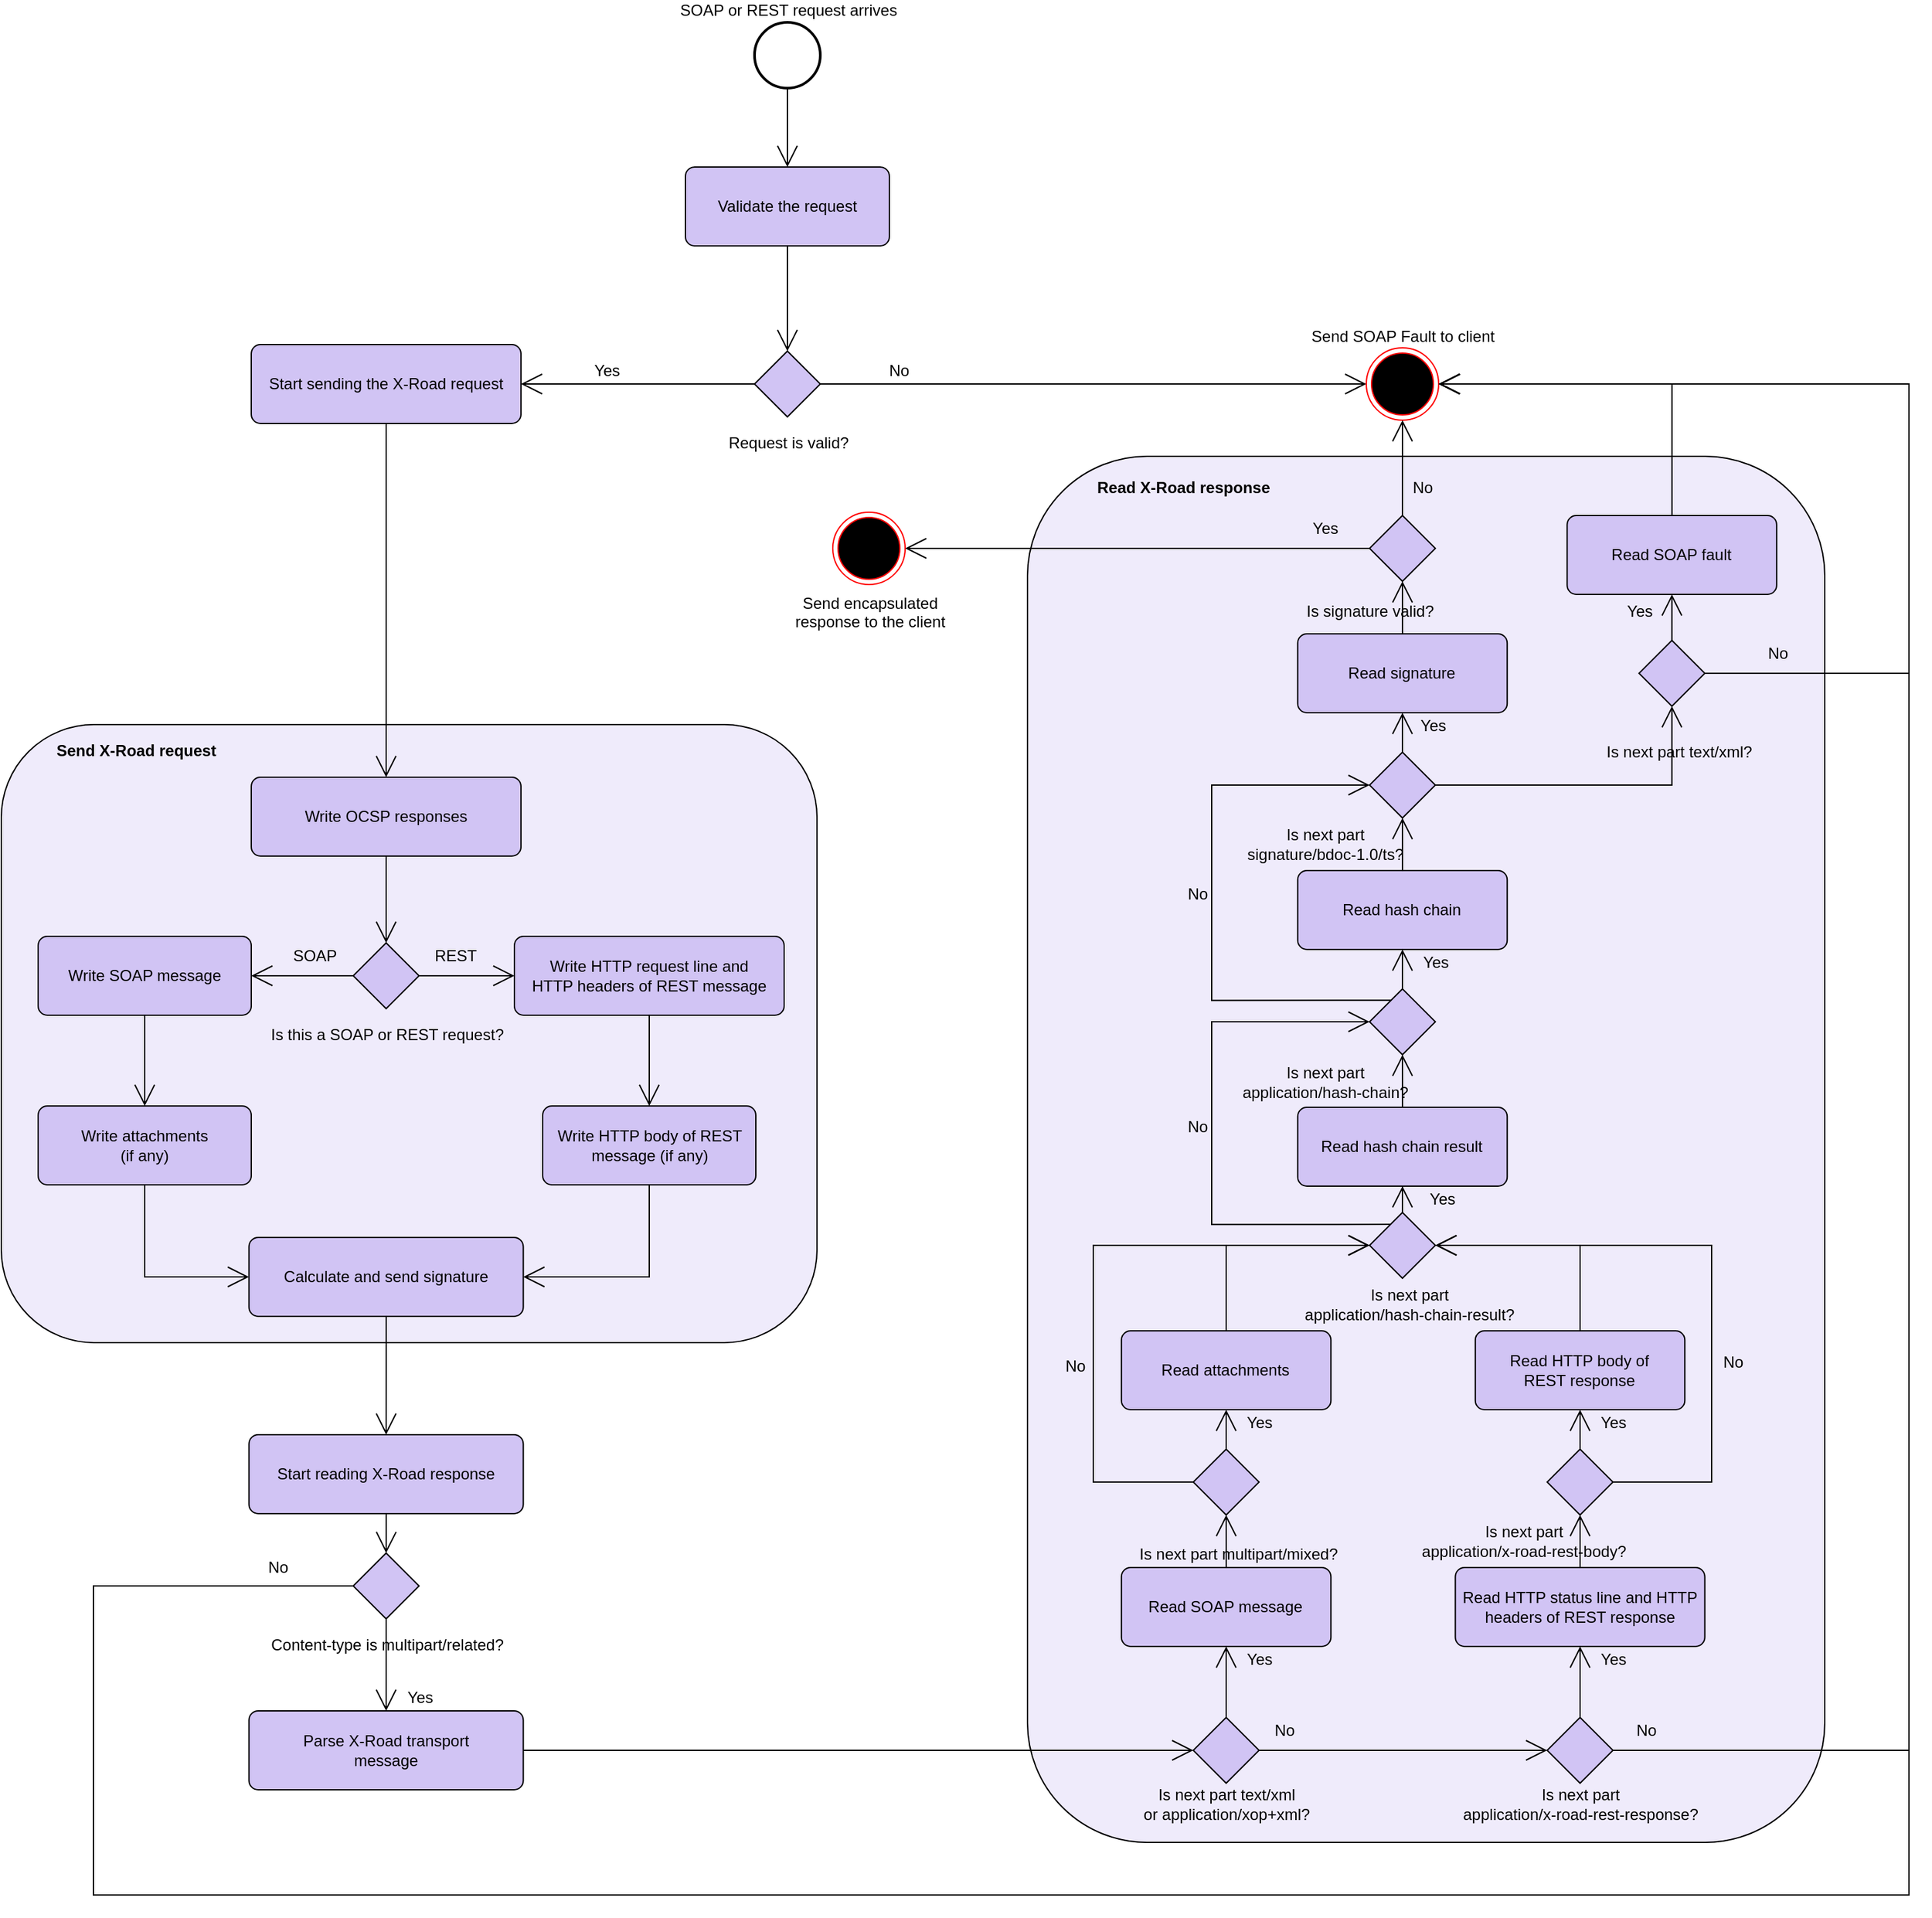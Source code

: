 <mxfile version="26.1.1">
  <diagram id="7tOwE7eQYGUFc0J3cGgg" name="Page-1">
    <mxGraphModel dx="2261" dy="2039" grid="1" gridSize="10" guides="1" tooltips="1" connect="1" arrows="1" fold="1" page="1" pageScale="1" pageWidth="827" pageHeight="1169" background="#ffffff" math="0" shadow="0">
      <root>
        <mxCell id="0" />
        <mxCell id="1" parent="0" />
        <mxCell id="21UNZROo__a_4vW3zOWx-118" value="" style="rounded=1;html=1;fillColor=#EFEBFB;fontStyle=1;labelPosition=center;verticalLabelPosition=top;align=left;verticalAlign=bottom;" parent="1" vertex="1">
          <mxGeometry x="400" y="196" width="606" height="1054" as="geometry" />
        </mxCell>
        <mxCell id="21UNZROo__a_4vW3zOWx-34" value="" style="rounded=1;html=1;fillColor=#EFEBFB;fontStyle=1;labelPosition=center;verticalLabelPosition=top;align=left;verticalAlign=bottom;" parent="1" vertex="1">
          <mxGeometry x="-380" y="400" width="620" height="470" as="geometry" />
        </mxCell>
        <mxCell id="21UNZROo__a_4vW3zOWx-3" style="edgeStyle=orthogonalEdgeStyle;rounded=0;orthogonalLoop=1;jettySize=auto;html=1;entryX=0.5;entryY=0;entryDx=0;entryDy=0;endArrow=open;endFill=0;endSize=14;" parent="1" source="21UNZROo__a_4vW3zOWx-1" target="21UNZROo__a_4vW3zOWx-2" edge="1">
          <mxGeometry relative="1" as="geometry" />
        </mxCell>
        <mxCell id="21UNZROo__a_4vW3zOWx-1" value="SOAP or REST request arrives" style="strokeWidth=2;html=1;shape=mxgraph.flowchart.start_2;labelPosition=center;verticalLabelPosition=top;align=center;verticalAlign=bottom;" parent="1" vertex="1">
          <mxGeometry x="192.5" y="-134" width="50" height="50" as="geometry" />
        </mxCell>
        <mxCell id="21UNZROo__a_4vW3zOWx-5" style="edgeStyle=orthogonalEdgeStyle;rounded=0;orthogonalLoop=1;jettySize=auto;html=1;entryX=0.5;entryY=0;entryDx=0;entryDy=0;entryPerimeter=0;endArrow=open;endFill=0;endSize=14;" parent="1" source="21UNZROo__a_4vW3zOWx-2" target="21UNZROo__a_4vW3zOWx-4" edge="1">
          <mxGeometry relative="1" as="geometry" />
        </mxCell>
        <mxCell id="21UNZROo__a_4vW3zOWx-8" style="edgeStyle=orthogonalEdgeStyle;rounded=0;orthogonalLoop=1;jettySize=auto;html=1;entryX=0;entryY=0.5;entryDx=0;entryDy=0;endArrow=open;endFill=0;endSize=14;exitX=1;exitY=0.5;exitDx=0;exitDy=0;exitPerimeter=0;" parent="1" source="21UNZROo__a_4vW3zOWx-4" target="21UNZROo__a_4vW3zOWx-7" edge="1">
          <mxGeometry relative="1" as="geometry" />
        </mxCell>
        <mxCell id="21UNZROo__a_4vW3zOWx-11" style="edgeStyle=orthogonalEdgeStyle;rounded=0;orthogonalLoop=1;jettySize=auto;html=1;entryX=1;entryY=0.5;entryDx=0;entryDy=0;endArrow=open;endFill=0;endSize=14;exitX=0;exitY=0.5;exitDx=0;exitDy=0;exitPerimeter=0;" parent="1" source="21UNZROo__a_4vW3zOWx-4" target="21UNZROo__a_4vW3zOWx-10" edge="1">
          <mxGeometry relative="1" as="geometry" />
        </mxCell>
        <mxCell id="21UNZROo__a_4vW3zOWx-2" value="Validate the request" style="rounded=1;whiteSpace=wrap;html=1;absoluteArcSize=1;arcSize=14;strokeWidth=1;fillColor=#D1C4F4;" parent="1" vertex="1">
          <mxGeometry x="140" y="-24" width="155" height="60" as="geometry" />
        </mxCell>
        <mxCell id="21UNZROo__a_4vW3zOWx-4" value="" style="strokeWidth=1;html=1;shape=mxgraph.flowchart.decision;whiteSpace=wrap;fillColor=#D1C4F4;" parent="1" vertex="1">
          <mxGeometry x="192.5" y="116" width="50" height="50" as="geometry" />
        </mxCell>
        <mxCell id="21UNZROo__a_4vW3zOWx-6" value="Request is valid?" style="text;html=1;strokeColor=none;fillColor=none;align=center;verticalAlign=middle;rounded=0;" parent="1" vertex="1">
          <mxGeometry x="167.5" y="176" width="100" height="20" as="geometry" />
        </mxCell>
        <mxCell id="21UNZROo__a_4vW3zOWx-7" value="Send SOAP Fault to client" style="ellipse;html=1;shape=endState;fillColor=#000000;strokeColor=#ff0000;verticalAlign=bottom;labelPosition=center;verticalLabelPosition=top;align=center;" parent="1" vertex="1">
          <mxGeometry x="657.51" y="113.5" width="55" height="55" as="geometry" />
        </mxCell>
        <mxCell id="21UNZROo__a_4vW3zOWx-9" value="No" style="text;html=1;strokeColor=none;fillColor=none;align=center;verticalAlign=middle;rounded=0;" parent="1" vertex="1">
          <mxGeometry x="252" y="121" width="100" height="20" as="geometry" />
        </mxCell>
        <mxCell id="21UNZROo__a_4vW3zOWx-15" style="edgeStyle=orthogonalEdgeStyle;rounded=0;orthogonalLoop=1;jettySize=auto;html=1;entryX=0.5;entryY=0;entryDx=0;entryDy=0;endArrow=open;endFill=0;endSize=14;" parent="1" source="21UNZROo__a_4vW3zOWx-10" target="21UNZROo__a_4vW3zOWx-13" edge="1">
          <mxGeometry relative="1" as="geometry" />
        </mxCell>
        <mxCell id="21UNZROo__a_4vW3zOWx-10" value="Start sending the X-Road request" style="rounded=1;whiteSpace=wrap;html=1;absoluteArcSize=1;arcSize=14;strokeWidth=1;fillColor=#D1C4F4;" parent="1" vertex="1">
          <mxGeometry x="-190" y="111" width="205" height="60" as="geometry" />
        </mxCell>
        <mxCell id="21UNZROo__a_4vW3zOWx-12" value="Yes" style="text;html=1;strokeColor=none;fillColor=none;align=center;verticalAlign=middle;rounded=0;" parent="1" vertex="1">
          <mxGeometry x="30" y="121" width="100" height="20" as="geometry" />
        </mxCell>
        <mxCell id="21UNZROo__a_4vW3zOWx-16" style="edgeStyle=orthogonalEdgeStyle;rounded=0;orthogonalLoop=1;jettySize=auto;html=1;entryX=0.5;entryY=0;entryDx=0;entryDy=0;entryPerimeter=0;endArrow=open;endFill=0;endSize=14;" parent="1" source="21UNZROo__a_4vW3zOWx-13" target="21UNZROo__a_4vW3zOWx-14" edge="1">
          <mxGeometry relative="1" as="geometry" />
        </mxCell>
        <mxCell id="21UNZROo__a_4vW3zOWx-13" value="Write OCSP responses" style="rounded=1;whiteSpace=wrap;html=1;absoluteArcSize=1;arcSize=14;strokeWidth=1;fillColor=#D1C4F4;" parent="1" vertex="1">
          <mxGeometry x="-190" y="440" width="205" height="60" as="geometry" />
        </mxCell>
        <mxCell id="21UNZROo__a_4vW3zOWx-20" style="edgeStyle=orthogonalEdgeStyle;rounded=0;orthogonalLoop=1;jettySize=auto;html=1;entryX=0;entryY=0.5;entryDx=0;entryDy=0;endArrow=open;endFill=0;endSize=14;" parent="1" source="21UNZROo__a_4vW3zOWx-14" target="21UNZROo__a_4vW3zOWx-19" edge="1">
          <mxGeometry relative="1" as="geometry" />
        </mxCell>
        <mxCell id="21UNZROo__a_4vW3zOWx-21" style="edgeStyle=orthogonalEdgeStyle;rounded=0;orthogonalLoop=1;jettySize=auto;html=1;entryX=1;entryY=0.5;entryDx=0;entryDy=0;endArrow=open;endFill=0;endSize=14;" parent="1" source="21UNZROo__a_4vW3zOWx-14" target="21UNZROo__a_4vW3zOWx-18" edge="1">
          <mxGeometry relative="1" as="geometry" />
        </mxCell>
        <mxCell id="21UNZROo__a_4vW3zOWx-14" value="" style="strokeWidth=1;html=1;shape=mxgraph.flowchart.decision;whiteSpace=wrap;fillColor=#D1C4F4;" parent="1" vertex="1">
          <mxGeometry x="-112.5" y="566" width="50" height="50" as="geometry" />
        </mxCell>
        <mxCell id="21UNZROo__a_4vW3zOWx-17" value="Is this a SOAP or REST request?" style="text;html=1;strokeColor=none;fillColor=none;align=center;verticalAlign=middle;rounded=0;" parent="1" vertex="1">
          <mxGeometry x="-137.5" y="626" width="100" height="20" as="geometry" />
        </mxCell>
        <mxCell id="21UNZROo__a_4vW3zOWx-28" style="edgeStyle=orthogonalEdgeStyle;rounded=0;orthogonalLoop=1;jettySize=auto;html=1;entryX=0.5;entryY=0;entryDx=0;entryDy=0;endArrow=open;endFill=0;endSize=14;" parent="1" source="21UNZROo__a_4vW3zOWx-18" target="21UNZROo__a_4vW3zOWx-26" edge="1">
          <mxGeometry relative="1" as="geometry" />
        </mxCell>
        <mxCell id="21UNZROo__a_4vW3zOWx-18" value="Write SOAP message" style="rounded=1;whiteSpace=wrap;html=1;absoluteArcSize=1;arcSize=14;strokeWidth=1;fillColor=#D1C4F4;" parent="1" vertex="1">
          <mxGeometry x="-352" y="561" width="162" height="60" as="geometry" />
        </mxCell>
        <mxCell id="21UNZROo__a_4vW3zOWx-29" style="edgeStyle=orthogonalEdgeStyle;rounded=0;orthogonalLoop=1;jettySize=auto;html=1;entryX=0.5;entryY=0;entryDx=0;entryDy=0;endArrow=open;endFill=0;endSize=14;" parent="1" source="21UNZROo__a_4vW3zOWx-19" target="21UNZROo__a_4vW3zOWx-27" edge="1">
          <mxGeometry relative="1" as="geometry" />
        </mxCell>
        <mxCell id="21UNZROo__a_4vW3zOWx-19" value="Write HTTP request line and&lt;br&gt;HTTP headers of REST message" style="rounded=1;whiteSpace=wrap;html=1;absoluteArcSize=1;arcSize=14;strokeWidth=1;fillColor=#D1C4F4;" parent="1" vertex="1">
          <mxGeometry x="10" y="561" width="205" height="60" as="geometry" />
        </mxCell>
        <mxCell id="21UNZROo__a_4vW3zOWx-22" value="SOAP" style="text;html=1;strokeColor=none;fillColor=none;align=center;verticalAlign=middle;rounded=0;" parent="1" vertex="1">
          <mxGeometry x="-191.75" y="566" width="100" height="20" as="geometry" />
        </mxCell>
        <mxCell id="21UNZROo__a_4vW3zOWx-24" value="REST" style="text;html=1;strokeColor=none;fillColor=none;align=center;verticalAlign=middle;rounded=0;" parent="1" vertex="1">
          <mxGeometry x="-85" y="566" width="100" height="20" as="geometry" />
        </mxCell>
        <mxCell id="21UNZROo__a_4vW3zOWx-31" style="edgeStyle=orthogonalEdgeStyle;rounded=0;orthogonalLoop=1;jettySize=auto;html=1;entryX=0;entryY=0.5;entryDx=0;entryDy=0;endArrow=open;endFill=0;endSize=14;exitX=0.5;exitY=1;exitDx=0;exitDy=0;" parent="1" source="21UNZROo__a_4vW3zOWx-26" target="21UNZROo__a_4vW3zOWx-30" edge="1">
          <mxGeometry relative="1" as="geometry" />
        </mxCell>
        <mxCell id="21UNZROo__a_4vW3zOWx-26" value="Write attachments&lt;br&gt;(if any)" style="rounded=1;whiteSpace=wrap;html=1;absoluteArcSize=1;arcSize=14;strokeWidth=1;fillColor=#D1C4F4;" parent="1" vertex="1">
          <mxGeometry x="-352" y="690" width="162" height="60" as="geometry" />
        </mxCell>
        <mxCell id="21UNZROo__a_4vW3zOWx-32" style="edgeStyle=orthogonalEdgeStyle;rounded=0;orthogonalLoop=1;jettySize=auto;html=1;entryX=1;entryY=0.5;entryDx=0;entryDy=0;endArrow=open;endFill=0;endSize=14;exitX=0.5;exitY=1;exitDx=0;exitDy=0;" parent="1" source="21UNZROo__a_4vW3zOWx-27" target="21UNZROo__a_4vW3zOWx-30" edge="1">
          <mxGeometry relative="1" as="geometry" />
        </mxCell>
        <mxCell id="21UNZROo__a_4vW3zOWx-27" value="Write HTTP body of REST message (if any)" style="rounded=1;whiteSpace=wrap;html=1;absoluteArcSize=1;arcSize=14;strokeWidth=1;fillColor=#D1C4F4;" parent="1" vertex="1">
          <mxGeometry x="31.5" y="690" width="162" height="60" as="geometry" />
        </mxCell>
        <mxCell id="21UNZROo__a_4vW3zOWx-37" style="edgeStyle=orthogonalEdgeStyle;rounded=0;orthogonalLoop=1;jettySize=auto;html=1;entryX=0.5;entryY=0;entryDx=0;entryDy=0;endArrow=open;endFill=0;endSize=14;" parent="1" source="21UNZROo__a_4vW3zOWx-30" target="21UNZROo__a_4vW3zOWx-33" edge="1">
          <mxGeometry relative="1" as="geometry" />
        </mxCell>
        <mxCell id="21UNZROo__a_4vW3zOWx-30" value="Calculate and send signature" style="rounded=1;whiteSpace=wrap;html=1;absoluteArcSize=1;arcSize=14;strokeWidth=1;fillColor=#D1C4F4;" parent="1" vertex="1">
          <mxGeometry x="-191.75" y="790" width="208.5" height="60" as="geometry" />
        </mxCell>
        <mxCell id="21UNZROo__a_4vW3zOWx-38" style="edgeStyle=orthogonalEdgeStyle;rounded=0;orthogonalLoop=1;jettySize=auto;html=1;entryX=0.5;entryY=0;entryDx=0;entryDy=0;entryPerimeter=0;endArrow=open;endFill=0;endSize=14;" parent="1" source="21UNZROo__a_4vW3zOWx-33" target="21UNZROo__a_4vW3zOWx-36" edge="1">
          <mxGeometry relative="1" as="geometry" />
        </mxCell>
        <mxCell id="21UNZROo__a_4vW3zOWx-33" value="Start reading X-Road response" style="rounded=1;whiteSpace=wrap;html=1;absoluteArcSize=1;arcSize=14;strokeWidth=1;fillColor=#D1C4F4;" parent="1" vertex="1">
          <mxGeometry x="-191.75" y="940" width="208.5" height="60" as="geometry" />
        </mxCell>
        <mxCell id="21UNZROo__a_4vW3zOWx-35" value="Send X-Road request" style="text;html=1;strokeColor=none;fillColor=none;align=left;verticalAlign=middle;rounded=0;fontStyle=1" parent="1" vertex="1">
          <mxGeometry x="-340" y="410" width="150" height="20" as="geometry" />
        </mxCell>
        <mxCell id="21UNZROo__a_4vW3zOWx-88" style="edgeStyle=orthogonalEdgeStyle;rounded=0;orthogonalLoop=1;jettySize=auto;html=1;entryX=0.5;entryY=0;entryDx=0;entryDy=0;endArrow=open;endFill=0;endSize=14;" parent="1" source="21UNZROo__a_4vW3zOWx-36" target="21UNZROo__a_4vW3zOWx-40" edge="1">
          <mxGeometry relative="1" as="geometry" />
        </mxCell>
        <mxCell id="21UNZROo__a_4vW3zOWx-99" style="edgeStyle=orthogonalEdgeStyle;rounded=0;orthogonalLoop=1;jettySize=auto;html=1;entryX=1;entryY=0.5;entryDx=0;entryDy=0;endArrow=open;endFill=0;endSize=14;" parent="1" source="21UNZROo__a_4vW3zOWx-36" target="21UNZROo__a_4vW3zOWx-7" edge="1">
          <mxGeometry relative="1" as="geometry">
            <Array as="points">
              <mxPoint x="-310" y="1055" />
              <mxPoint x="-310" y="1290" />
              <mxPoint x="1070" y="1290" />
              <mxPoint x="1070" y="141" />
            </Array>
          </mxGeometry>
        </mxCell>
        <mxCell id="21UNZROo__a_4vW3zOWx-36" value="" style="strokeWidth=1;html=1;shape=mxgraph.flowchart.decision;whiteSpace=wrap;fillColor=#D1C4F4;" parent="1" vertex="1">
          <mxGeometry x="-112.5" y="1030" width="50" height="50" as="geometry" />
        </mxCell>
        <mxCell id="21UNZROo__a_4vW3zOWx-39" value="Content-type is multipart/related?" style="text;html=1;strokeColor=none;fillColor=none;align=center;verticalAlign=middle;rounded=0;" parent="1" vertex="1">
          <mxGeometry x="-137.5" y="1090" width="100" height="20" as="geometry" />
        </mxCell>
        <mxCell id="21UNZROo__a_4vW3zOWx-90" style="edgeStyle=orthogonalEdgeStyle;rounded=0;orthogonalLoop=1;jettySize=auto;html=1;entryX=0;entryY=0.5;entryDx=0;entryDy=0;entryPerimeter=0;endArrow=open;endFill=0;endSize=14;" parent="1" source="21UNZROo__a_4vW3zOWx-40" target="21UNZROo__a_4vW3zOWx-41" edge="1">
          <mxGeometry relative="1" as="geometry" />
        </mxCell>
        <mxCell id="21UNZROo__a_4vW3zOWx-40" value="Parse X-Road transport&lt;br&gt;message" style="rounded=1;whiteSpace=wrap;html=1;absoluteArcSize=1;arcSize=14;strokeWidth=1;fillColor=#D1C4F4;" parent="1" vertex="1">
          <mxGeometry x="-191.75" y="1150" width="208.5" height="60" as="geometry" />
        </mxCell>
        <mxCell id="21UNZROo__a_4vW3zOWx-47" style="edgeStyle=orthogonalEdgeStyle;rounded=0;orthogonalLoop=1;jettySize=auto;html=1;entryX=0;entryY=0.5;entryDx=0;entryDy=0;entryPerimeter=0;endArrow=open;endFill=0;endSize=14;" parent="1" source="21UNZROo__a_4vW3zOWx-41" target="21UNZROo__a_4vW3zOWx-44" edge="1">
          <mxGeometry relative="1" as="geometry" />
        </mxCell>
        <mxCell id="21UNZROo__a_4vW3zOWx-53" style="edgeStyle=orthogonalEdgeStyle;rounded=0;orthogonalLoop=1;jettySize=auto;html=1;entryX=0.5;entryY=1;entryDx=0;entryDy=0;endArrow=open;endFill=0;endSize=14;" parent="1" source="21UNZROo__a_4vW3zOWx-41" target="21UNZROo__a_4vW3zOWx-48" edge="1">
          <mxGeometry relative="1" as="geometry" />
        </mxCell>
        <mxCell id="21UNZROo__a_4vW3zOWx-41" value="" style="strokeWidth=1;html=1;shape=mxgraph.flowchart.decision;whiteSpace=wrap;fillColor=#D1C4F4;" parent="1" vertex="1">
          <mxGeometry x="526" y="1155" width="50" height="50" as="geometry" />
        </mxCell>
        <mxCell id="21UNZROo__a_4vW3zOWx-54" style="edgeStyle=orthogonalEdgeStyle;rounded=0;orthogonalLoop=1;jettySize=auto;html=1;entryX=0.5;entryY=1;entryDx=0;entryDy=0;endArrow=open;endFill=0;endSize=14;" parent="1" source="21UNZROo__a_4vW3zOWx-44" target="21UNZROo__a_4vW3zOWx-49" edge="1">
          <mxGeometry relative="1" as="geometry" />
        </mxCell>
        <mxCell id="21UNZROo__a_4vW3zOWx-100" style="edgeStyle=orthogonalEdgeStyle;rounded=0;orthogonalLoop=1;jettySize=auto;html=1;entryX=1;entryY=0.5;entryDx=0;entryDy=0;endArrow=open;endFill=0;endSize=14;" parent="1" source="21UNZROo__a_4vW3zOWx-44" target="21UNZROo__a_4vW3zOWx-7" edge="1">
          <mxGeometry relative="1" as="geometry">
            <Array as="points">
              <mxPoint x="1070" y="1180" />
              <mxPoint x="1070" y="141" />
            </Array>
          </mxGeometry>
        </mxCell>
        <mxCell id="21UNZROo__a_4vW3zOWx-44" value="" style="strokeWidth=1;html=1;shape=mxgraph.flowchart.decision;whiteSpace=wrap;fillColor=#D1C4F4;" parent="1" vertex="1">
          <mxGeometry x="795" y="1155" width="50" height="50" as="geometry" />
        </mxCell>
        <mxCell id="21UNZROo__a_4vW3zOWx-45" value="Is next part text/xml&lt;br&gt;or application/xop+xml?" style="text;html=1;strokeColor=none;fillColor=none;align=center;verticalAlign=middle;rounded=0;" parent="1" vertex="1">
          <mxGeometry x="501" y="1211" width="100" height="20" as="geometry" />
        </mxCell>
        <mxCell id="21UNZROo__a_4vW3zOWx-46" value="Is next part&lt;br&gt;application/x-road-rest-response?" style="text;html=1;strokeColor=none;fillColor=none;align=center;verticalAlign=middle;rounded=0;" parent="1" vertex="1">
          <mxGeometry x="770" y="1211" width="100" height="20" as="geometry" />
        </mxCell>
        <mxCell id="21UNZROo__a_4vW3zOWx-55" style="edgeStyle=orthogonalEdgeStyle;rounded=0;orthogonalLoop=1;jettySize=auto;html=1;entryX=0.5;entryY=1;entryDx=0;entryDy=0;entryPerimeter=0;endArrow=open;endFill=0;endSize=14;" parent="1" source="21UNZROo__a_4vW3zOWx-48" target="21UNZROo__a_4vW3zOWx-50" edge="1">
          <mxGeometry relative="1" as="geometry" />
        </mxCell>
        <mxCell id="21UNZROo__a_4vW3zOWx-48" value="Read SOAP message" style="rounded=1;whiteSpace=wrap;html=1;absoluteArcSize=1;arcSize=14;strokeWidth=1;fillColor=#D1C4F4;" parent="1" vertex="1">
          <mxGeometry x="471.38" y="1041" width="159.25" height="60" as="geometry" />
        </mxCell>
        <mxCell id="21UNZROo__a_4vW3zOWx-57" style="edgeStyle=orthogonalEdgeStyle;rounded=0;orthogonalLoop=1;jettySize=auto;html=1;entryX=0.5;entryY=1;entryDx=0;entryDy=0;entryPerimeter=0;endArrow=open;endFill=0;endSize=14;" parent="1" source="21UNZROo__a_4vW3zOWx-49" target="21UNZROo__a_4vW3zOWx-56" edge="1">
          <mxGeometry relative="1" as="geometry" />
        </mxCell>
        <mxCell id="21UNZROo__a_4vW3zOWx-49" value="Read HTTP status line and HTTP headers of REST response" style="rounded=1;whiteSpace=wrap;html=1;absoluteArcSize=1;arcSize=14;strokeWidth=1;fillColor=#D1C4F4;" parent="1" vertex="1">
          <mxGeometry x="725.19" y="1041" width="189.62" height="60" as="geometry" />
        </mxCell>
        <mxCell id="21UNZROo__a_4vW3zOWx-60" style="edgeStyle=orthogonalEdgeStyle;rounded=0;orthogonalLoop=1;jettySize=auto;html=1;entryX=0.5;entryY=1;entryDx=0;entryDy=0;endArrow=open;endFill=0;endSize=14;" parent="1" source="21UNZROo__a_4vW3zOWx-50" target="21UNZROo__a_4vW3zOWx-58" edge="1">
          <mxGeometry relative="1" as="geometry" />
        </mxCell>
        <mxCell id="21UNZROo__a_4vW3zOWx-91" style="edgeStyle=orthogonalEdgeStyle;rounded=0;orthogonalLoop=1;jettySize=auto;html=1;entryX=0;entryY=0.5;entryDx=0;entryDy=0;entryPerimeter=0;endArrow=open;endFill=0;endSize=14;" parent="1" source="21UNZROo__a_4vW3zOWx-50" target="21UNZROo__a_4vW3zOWx-63" edge="1">
          <mxGeometry relative="1" as="geometry">
            <Array as="points">
              <mxPoint x="450" y="976" />
              <mxPoint x="450" y="796" />
            </Array>
          </mxGeometry>
        </mxCell>
        <mxCell id="21UNZROo__a_4vW3zOWx-50" value="" style="strokeWidth=1;html=1;shape=mxgraph.flowchart.decision;whiteSpace=wrap;fillColor=#D1C4F4;" parent="1" vertex="1">
          <mxGeometry x="526.01" y="951" width="50" height="50" as="geometry" />
        </mxCell>
        <mxCell id="21UNZROo__a_4vW3zOWx-51" value="Is next part multipart/mixed?" style="text;html=1;strokeColor=none;fillColor=none;align=center;verticalAlign=middle;rounded=0;" parent="1" vertex="1">
          <mxGeometry x="510" y="1021" width="100" height="20" as="geometry" />
        </mxCell>
        <mxCell id="21UNZROo__a_4vW3zOWx-52" value="Is next part&lt;br&gt;application/x-road-rest-body?" style="text;html=1;strokeColor=none;fillColor=none;align=center;verticalAlign=middle;rounded=0;" parent="1" vertex="1">
          <mxGeometry x="727" y="1011" width="100" height="20" as="geometry" />
        </mxCell>
        <mxCell id="21UNZROo__a_4vW3zOWx-61" style="edgeStyle=orthogonalEdgeStyle;rounded=0;orthogonalLoop=1;jettySize=auto;html=1;entryX=0.5;entryY=1;entryDx=0;entryDy=0;endArrow=open;endFill=0;endSize=14;" parent="1" source="21UNZROo__a_4vW3zOWx-56" target="21UNZROo__a_4vW3zOWx-59" edge="1">
          <mxGeometry relative="1" as="geometry" />
        </mxCell>
        <mxCell id="21UNZROo__a_4vW3zOWx-92" style="edgeStyle=orthogonalEdgeStyle;rounded=0;orthogonalLoop=1;jettySize=auto;html=1;entryX=1;entryY=0.5;entryDx=0;entryDy=0;entryPerimeter=0;endArrow=open;endFill=0;endSize=14;" parent="1" source="21UNZROo__a_4vW3zOWx-56" target="21UNZROo__a_4vW3zOWx-63" edge="1">
          <mxGeometry relative="1" as="geometry">
            <Array as="points">
              <mxPoint x="920" y="976" />
              <mxPoint x="920" y="796" />
            </Array>
          </mxGeometry>
        </mxCell>
        <mxCell id="21UNZROo__a_4vW3zOWx-56" value="" style="strokeWidth=1;html=1;shape=mxgraph.flowchart.decision;whiteSpace=wrap;fillColor=#D1C4F4;" parent="1" vertex="1">
          <mxGeometry x="795" y="951" width="50" height="50" as="geometry" />
        </mxCell>
        <mxCell id="21UNZROo__a_4vW3zOWx-68" style="edgeStyle=orthogonalEdgeStyle;rounded=0;orthogonalLoop=1;jettySize=auto;html=1;entryX=0;entryY=0.5;entryDx=0;entryDy=0;entryPerimeter=0;endArrow=open;endFill=0;endSize=14;exitX=0.5;exitY=0;exitDx=0;exitDy=0;" parent="1" source="21UNZROo__a_4vW3zOWx-58" target="21UNZROo__a_4vW3zOWx-63" edge="1">
          <mxGeometry relative="1" as="geometry" />
        </mxCell>
        <mxCell id="21UNZROo__a_4vW3zOWx-58" value="Read attachments" style="rounded=1;whiteSpace=wrap;html=1;absoluteArcSize=1;arcSize=14;strokeWidth=1;fillColor=#D1C4F4;" parent="1" vertex="1">
          <mxGeometry x="471.38" y="861" width="159.25" height="60" as="geometry" />
        </mxCell>
        <mxCell id="21UNZROo__a_4vW3zOWx-69" style="edgeStyle=orthogonalEdgeStyle;rounded=0;orthogonalLoop=1;jettySize=auto;html=1;entryX=1;entryY=0.5;entryDx=0;entryDy=0;entryPerimeter=0;endArrow=open;endFill=0;endSize=14;exitX=0.5;exitY=0;exitDx=0;exitDy=0;" parent="1" source="21UNZROo__a_4vW3zOWx-59" target="21UNZROo__a_4vW3zOWx-63" edge="1">
          <mxGeometry relative="1" as="geometry" />
        </mxCell>
        <mxCell id="21UNZROo__a_4vW3zOWx-59" value="Read HTTP body of&lt;br&gt;REST response" style="rounded=1;whiteSpace=wrap;html=1;absoluteArcSize=1;arcSize=14;strokeWidth=1;fillColor=#D1C4F4;" parent="1" vertex="1">
          <mxGeometry x="740.37" y="861" width="159.25" height="60" as="geometry" />
        </mxCell>
        <mxCell id="21UNZROo__a_4vW3zOWx-71" style="edgeStyle=orthogonalEdgeStyle;rounded=0;orthogonalLoop=1;jettySize=auto;html=1;entryX=0.5;entryY=1;entryDx=0;entryDy=0;entryPerimeter=0;endArrow=open;endFill=0;endSize=14;" parent="1" source="21UNZROo__a_4vW3zOWx-62" target="21UNZROo__a_4vW3zOWx-65" edge="1">
          <mxGeometry relative="1" as="geometry" />
        </mxCell>
        <mxCell id="21UNZROo__a_4vW3zOWx-62" value="Read hash chain result" style="rounded=1;whiteSpace=wrap;html=1;absoluteArcSize=1;arcSize=14;strokeWidth=1;fillColor=#D1C4F4;" parent="1" vertex="1">
          <mxGeometry x="605.38" y="691" width="159.25" height="60" as="geometry" />
        </mxCell>
        <mxCell id="21UNZROo__a_4vW3zOWx-70" style="edgeStyle=orthogonalEdgeStyle;rounded=0;orthogonalLoop=1;jettySize=auto;html=1;entryX=0.5;entryY=1;entryDx=0;entryDy=0;endArrow=open;endFill=0;endSize=14;" parent="1" source="21UNZROo__a_4vW3zOWx-63" target="21UNZROo__a_4vW3zOWx-62" edge="1">
          <mxGeometry relative="1" as="geometry" />
        </mxCell>
        <mxCell id="21UNZROo__a_4vW3zOWx-93" style="edgeStyle=orthogonalEdgeStyle;rounded=0;orthogonalLoop=1;jettySize=auto;html=1;entryX=0;entryY=0.5;entryDx=0;entryDy=0;entryPerimeter=0;endArrow=open;endFill=0;endSize=14;exitX=0.351;exitY=0.181;exitDx=0;exitDy=0;exitPerimeter=0;" parent="1" source="21UNZROo__a_4vW3zOWx-63" target="21UNZROo__a_4vW3zOWx-65" edge="1">
          <mxGeometry relative="1" as="geometry">
            <Array as="points">
              <mxPoint x="540" y="780" />
              <mxPoint x="540" y="626" />
            </Array>
          </mxGeometry>
        </mxCell>
        <mxCell id="21UNZROo__a_4vW3zOWx-63" value="" style="strokeWidth=1;html=1;shape=mxgraph.flowchart.decision;whiteSpace=wrap;fillColor=#D1C4F4;" parent="1" vertex="1">
          <mxGeometry x="660" y="771" width="50" height="50" as="geometry" />
        </mxCell>
        <mxCell id="21UNZROo__a_4vW3zOWx-64" value="Is next part&lt;br&gt;application/hash-chain-result?" style="text;html=1;strokeColor=none;fillColor=none;align=center;verticalAlign=middle;rounded=0;" parent="1" vertex="1">
          <mxGeometry x="640.37" y="831" width="100" height="20" as="geometry" />
        </mxCell>
        <mxCell id="21UNZROo__a_4vW3zOWx-72" style="edgeStyle=orthogonalEdgeStyle;rounded=0;orthogonalLoop=1;jettySize=auto;html=1;entryX=0.5;entryY=1;entryDx=0;entryDy=0;endArrow=open;endFill=0;endSize=14;" parent="1" source="21UNZROo__a_4vW3zOWx-65" target="21UNZROo__a_4vW3zOWx-67" edge="1">
          <mxGeometry relative="1" as="geometry" />
        </mxCell>
        <mxCell id="21UNZROo__a_4vW3zOWx-94" style="edgeStyle=orthogonalEdgeStyle;rounded=0;orthogonalLoop=1;jettySize=auto;html=1;entryX=0;entryY=0.5;entryDx=0;entryDy=0;entryPerimeter=0;endArrow=open;endFill=0;endSize=14;exitX=0.324;exitY=0.173;exitDx=0;exitDy=0;exitPerimeter=0;" parent="1" source="21UNZROo__a_4vW3zOWx-65" target="21UNZROo__a_4vW3zOWx-73" edge="1">
          <mxGeometry relative="1" as="geometry">
            <Array as="points">
              <mxPoint x="540" y="610" />
              <mxPoint x="540" y="446" />
            </Array>
          </mxGeometry>
        </mxCell>
        <mxCell id="21UNZROo__a_4vW3zOWx-65" value="" style="strokeWidth=1;html=1;shape=mxgraph.flowchart.decision;whiteSpace=wrap;fillColor=#D1C4F4;" parent="1" vertex="1">
          <mxGeometry x="660" y="601" width="50" height="50" as="geometry" />
        </mxCell>
        <mxCell id="21UNZROo__a_4vW3zOWx-66" value="Is next part&lt;br&gt;application/hash-chain?" style="text;html=1;strokeColor=none;fillColor=none;align=center;verticalAlign=middle;rounded=0;" parent="1" vertex="1">
          <mxGeometry x="576.01" y="662" width="100" height="20" as="geometry" />
        </mxCell>
        <mxCell id="21UNZROo__a_4vW3zOWx-75" style="edgeStyle=orthogonalEdgeStyle;rounded=0;orthogonalLoop=1;jettySize=auto;html=1;entryX=0.5;entryY=1;entryDx=0;entryDy=0;entryPerimeter=0;endArrow=open;endFill=0;endSize=14;" parent="1" source="21UNZROo__a_4vW3zOWx-67" target="21UNZROo__a_4vW3zOWx-73" edge="1">
          <mxGeometry relative="1" as="geometry" />
        </mxCell>
        <mxCell id="21UNZROo__a_4vW3zOWx-67" value="Read hash chain" style="rounded=1;whiteSpace=wrap;html=1;absoluteArcSize=1;arcSize=14;strokeWidth=1;fillColor=#D1C4F4;" parent="1" vertex="1">
          <mxGeometry x="605.38" y="511" width="159.25" height="60" as="geometry" />
        </mxCell>
        <mxCell id="21UNZROo__a_4vW3zOWx-77" style="edgeStyle=orthogonalEdgeStyle;rounded=0;orthogonalLoop=1;jettySize=auto;html=1;entryX=0.5;entryY=1;entryDx=0;entryDy=0;endArrow=open;endFill=0;endSize=14;" parent="1" source="21UNZROo__a_4vW3zOWx-73" target="21UNZROo__a_4vW3zOWx-76" edge="1">
          <mxGeometry relative="1" as="geometry" />
        </mxCell>
        <mxCell id="21UNZROo__a_4vW3zOWx-85" style="edgeStyle=orthogonalEdgeStyle;rounded=0;orthogonalLoop=1;jettySize=auto;html=1;entryX=0.5;entryY=1;entryDx=0;entryDy=0;entryPerimeter=0;endArrow=open;endFill=0;endSize=14;" parent="1" source="21UNZROo__a_4vW3zOWx-73" target="21UNZROo__a_4vW3zOWx-83" edge="1">
          <mxGeometry relative="1" as="geometry" />
        </mxCell>
        <mxCell id="21UNZROo__a_4vW3zOWx-73" value="" style="strokeWidth=1;html=1;shape=mxgraph.flowchart.decision;whiteSpace=wrap;fillColor=#D1C4F4;" parent="1" vertex="1">
          <mxGeometry x="660" y="421" width="50" height="50" as="geometry" />
        </mxCell>
        <mxCell id="21UNZROo__a_4vW3zOWx-74" value="Is next part&lt;br&gt;signature/bdoc-1.0/ts?" style="text;html=1;strokeColor=none;fillColor=none;align=center;verticalAlign=middle;rounded=0;" parent="1" vertex="1">
          <mxGeometry x="576.01" y="481" width="100" height="20" as="geometry" />
        </mxCell>
        <mxCell id="21UNZROo__a_4vW3zOWx-80" style="edgeStyle=orthogonalEdgeStyle;rounded=0;orthogonalLoop=1;jettySize=auto;html=1;entryX=0.5;entryY=1;entryDx=0;entryDy=0;entryPerimeter=0;endArrow=open;endFill=0;endSize=14;" parent="1" source="21UNZROo__a_4vW3zOWx-76" target="21UNZROo__a_4vW3zOWx-78" edge="1">
          <mxGeometry relative="1" as="geometry" />
        </mxCell>
        <mxCell id="21UNZROo__a_4vW3zOWx-76" value="Read signature" style="rounded=1;whiteSpace=wrap;html=1;absoluteArcSize=1;arcSize=14;strokeWidth=1;fillColor=#D1C4F4;" parent="1" vertex="1">
          <mxGeometry x="605.37" y="331" width="159.25" height="60" as="geometry" />
        </mxCell>
        <mxCell id="21UNZROo__a_4vW3zOWx-82" style="edgeStyle=orthogonalEdgeStyle;rounded=0;orthogonalLoop=1;jettySize=auto;html=1;entryX=1;entryY=0.5;entryDx=0;entryDy=0;endArrow=open;endFill=0;endSize=14;" parent="1" source="21UNZROo__a_4vW3zOWx-78" target="21UNZROo__a_4vW3zOWx-81" edge="1">
          <mxGeometry relative="1" as="geometry" />
        </mxCell>
        <mxCell id="21UNZROo__a_4vW3zOWx-89" style="edgeStyle=orthogonalEdgeStyle;rounded=0;orthogonalLoop=1;jettySize=auto;html=1;entryX=0.5;entryY=1;entryDx=0;entryDy=0;endArrow=open;endFill=0;endSize=14;" parent="1" source="21UNZROo__a_4vW3zOWx-78" target="21UNZROo__a_4vW3zOWx-7" edge="1">
          <mxGeometry relative="1" as="geometry" />
        </mxCell>
        <mxCell id="21UNZROo__a_4vW3zOWx-78" value="" style="strokeWidth=1;html=1;shape=mxgraph.flowchart.decision;whiteSpace=wrap;fillColor=#D1C4F4;" parent="1" vertex="1">
          <mxGeometry x="660" y="241" width="50" height="50" as="geometry" />
        </mxCell>
        <mxCell id="21UNZROo__a_4vW3zOWx-79" value="Is signature valid?" style="text;html=1;strokeColor=none;fillColor=none;align=center;verticalAlign=middle;rounded=0;" parent="1" vertex="1">
          <mxGeometry x="610" y="303.5" width="100" height="20" as="geometry" />
        </mxCell>
        <mxCell id="21UNZROo__a_4vW3zOWx-81" value="Send encapsulated&lt;br&gt;response to the client" style="ellipse;html=1;shape=endState;fillColor=#000000;strokeColor=#ff0000;verticalAlign=top;labelPosition=center;verticalLabelPosition=bottom;align=center;" parent="1" vertex="1">
          <mxGeometry x="252" y="238.5" width="55" height="55" as="geometry" />
        </mxCell>
        <mxCell id="21UNZROo__a_4vW3zOWx-87" style="edgeStyle=orthogonalEdgeStyle;rounded=0;orthogonalLoop=1;jettySize=auto;html=1;entryX=0.5;entryY=1;entryDx=0;entryDy=0;endArrow=open;endFill=0;endSize=14;" parent="1" source="21UNZROo__a_4vW3zOWx-83" target="21UNZROo__a_4vW3zOWx-86" edge="1">
          <mxGeometry relative="1" as="geometry" />
        </mxCell>
        <mxCell id="21UNZROo__a_4vW3zOWx-101" style="edgeStyle=orthogonalEdgeStyle;rounded=0;orthogonalLoop=1;jettySize=auto;html=1;entryX=1;entryY=0.5;entryDx=0;entryDy=0;endArrow=open;endFill=0;endSize=14;" parent="1" source="21UNZROo__a_4vW3zOWx-83" target="21UNZROo__a_4vW3zOWx-7" edge="1">
          <mxGeometry relative="1" as="geometry">
            <Array as="points">
              <mxPoint x="1070" y="361" />
              <mxPoint x="1070" y="141" />
            </Array>
          </mxGeometry>
        </mxCell>
        <mxCell id="21UNZROo__a_4vW3zOWx-83" value="" style="strokeWidth=1;html=1;shape=mxgraph.flowchart.decision;whiteSpace=wrap;fillColor=#D1C4F4;" parent="1" vertex="1">
          <mxGeometry x="864.81" y="336" width="50" height="50" as="geometry" />
        </mxCell>
        <mxCell id="21UNZROo__a_4vW3zOWx-84" value="Is next part text/xml?" style="text;html=1;strokeColor=none;fillColor=none;align=center;verticalAlign=middle;rounded=0;" parent="1" vertex="1">
          <mxGeometry x="845" y="411" width="100" height="20" as="geometry" />
        </mxCell>
        <mxCell id="21UNZROo__a_4vW3zOWx-102" style="edgeStyle=orthogonalEdgeStyle;rounded=0;orthogonalLoop=1;jettySize=auto;html=1;entryX=1;entryY=0.5;entryDx=0;entryDy=0;endArrow=open;endFill=0;endSize=14;" parent="1" source="21UNZROo__a_4vW3zOWx-86" target="21UNZROo__a_4vW3zOWx-7" edge="1">
          <mxGeometry relative="1" as="geometry">
            <Array as="points">
              <mxPoint x="890" y="141" />
            </Array>
          </mxGeometry>
        </mxCell>
        <mxCell id="21UNZROo__a_4vW3zOWx-86" value="Read SOAP fault" style="rounded=1;whiteSpace=wrap;html=1;absoluteArcSize=1;arcSize=14;strokeWidth=1;fillColor=#D1C4F4;" parent="1" vertex="1">
          <mxGeometry x="810.18" y="241" width="159.25" height="60" as="geometry" />
        </mxCell>
        <mxCell id="21UNZROo__a_4vW3zOWx-95" value="No" style="text;html=1;strokeColor=none;fillColor=none;align=center;verticalAlign=middle;rounded=0;" parent="1" vertex="1">
          <mxGeometry x="479" y="519" width="100" height="20" as="geometry" />
        </mxCell>
        <mxCell id="21UNZROo__a_4vW3zOWx-96" value="No" style="text;html=1;strokeColor=none;fillColor=none;align=center;verticalAlign=middle;rounded=0;" parent="1" vertex="1">
          <mxGeometry x="479" y="696" width="100" height="20" as="geometry" />
        </mxCell>
        <mxCell id="21UNZROo__a_4vW3zOWx-97" value="No" style="text;html=1;strokeColor=none;fillColor=none;align=center;verticalAlign=middle;rounded=0;" parent="1" vertex="1">
          <mxGeometry x="386" y="878" width="100" height="20" as="geometry" />
        </mxCell>
        <mxCell id="21UNZROo__a_4vW3zOWx-98" value="No" style="text;html=1;strokeColor=none;fillColor=none;align=center;verticalAlign=middle;rounded=0;" parent="1" vertex="1">
          <mxGeometry x="886" y="875" width="100" height="20" as="geometry" />
        </mxCell>
        <mxCell id="21UNZROo__a_4vW3zOWx-103" value="No" style="text;html=1;strokeColor=none;fillColor=none;align=center;verticalAlign=middle;rounded=0;" parent="1" vertex="1">
          <mxGeometry x="920" y="336" width="100" height="20" as="geometry" />
        </mxCell>
        <mxCell id="21UNZROo__a_4vW3zOWx-104" value="No" style="text;html=1;strokeColor=none;fillColor=none;align=center;verticalAlign=middle;rounded=0;" parent="1" vertex="1">
          <mxGeometry x="820" y="1155" width="100" height="20" as="geometry" />
        </mxCell>
        <mxCell id="21UNZROo__a_4vW3zOWx-105" value="No" style="text;html=1;strokeColor=none;fillColor=none;align=center;verticalAlign=middle;rounded=0;" parent="1" vertex="1">
          <mxGeometry x="545" y="1155" width="100" height="20" as="geometry" />
        </mxCell>
        <mxCell id="21UNZROo__a_4vW3zOWx-106" value="No" style="text;html=1;strokeColor=none;fillColor=none;align=center;verticalAlign=middle;rounded=0;" parent="1" vertex="1">
          <mxGeometry x="-220" y="1031" width="100" height="20" as="geometry" />
        </mxCell>
        <mxCell id="21UNZROo__a_4vW3zOWx-107" value="Yes" style="text;html=1;strokeColor=none;fillColor=none;align=center;verticalAlign=middle;rounded=0;" parent="1" vertex="1">
          <mxGeometry x="-112.5" y="1130" width="100" height="20" as="geometry" />
        </mxCell>
        <mxCell id="21UNZROo__a_4vW3zOWx-108" value="Yes" style="text;html=1;strokeColor=none;fillColor=none;align=center;verticalAlign=middle;rounded=0;" parent="1" vertex="1">
          <mxGeometry x="526.01" y="1101" width="100" height="20" as="geometry" />
        </mxCell>
        <mxCell id="21UNZROo__a_4vW3zOWx-109" value="Yes" style="text;html=1;strokeColor=none;fillColor=none;align=center;verticalAlign=middle;rounded=0;" parent="1" vertex="1">
          <mxGeometry x="526" y="921" width="100" height="20" as="geometry" />
        </mxCell>
        <mxCell id="21UNZROo__a_4vW3zOWx-110" value="Yes" style="text;html=1;strokeColor=none;fillColor=none;align=center;verticalAlign=middle;rounded=0;" parent="1" vertex="1">
          <mxGeometry x="795" y="1101" width="100" height="20" as="geometry" />
        </mxCell>
        <mxCell id="21UNZROo__a_4vW3zOWx-111" value="Yes" style="text;html=1;strokeColor=none;fillColor=none;align=center;verticalAlign=middle;rounded=0;" parent="1" vertex="1">
          <mxGeometry x="795" y="921" width="100" height="20" as="geometry" />
        </mxCell>
        <mxCell id="21UNZROo__a_4vW3zOWx-112" value="Yes" style="text;html=1;strokeColor=none;fillColor=none;align=center;verticalAlign=middle;rounded=0;" parent="1" vertex="1">
          <mxGeometry x="664.62" y="751" width="100" height="20" as="geometry" />
        </mxCell>
        <mxCell id="21UNZROo__a_4vW3zOWx-113" value="Yes" style="text;html=1;strokeColor=none;fillColor=none;align=center;verticalAlign=middle;rounded=0;" parent="1" vertex="1">
          <mxGeometry x="660" y="571" width="100" height="20" as="geometry" />
        </mxCell>
        <mxCell id="21UNZROo__a_4vW3zOWx-114" value="Yes" style="text;html=1;strokeColor=none;fillColor=none;align=center;verticalAlign=middle;rounded=0;" parent="1" vertex="1">
          <mxGeometry x="657.51" y="391" width="100" height="20" as="geometry" />
        </mxCell>
        <mxCell id="21UNZROo__a_4vW3zOWx-115" value="Yes" style="text;html=1;strokeColor=none;fillColor=none;align=center;verticalAlign=middle;rounded=0;" parent="1" vertex="1">
          <mxGeometry x="576" y="241" width="100" height="20" as="geometry" />
        </mxCell>
        <mxCell id="21UNZROo__a_4vW3zOWx-116" value="No" style="text;html=1;strokeColor=none;fillColor=none;align=center;verticalAlign=middle;rounded=0;" parent="1" vertex="1">
          <mxGeometry x="650" y="210" width="100" height="20" as="geometry" />
        </mxCell>
        <mxCell id="21UNZROo__a_4vW3zOWx-117" value="Yes" style="text;html=1;strokeColor=none;fillColor=none;align=center;verticalAlign=middle;rounded=0;" parent="1" vertex="1">
          <mxGeometry x="814.81" y="303.5" width="100" height="20" as="geometry" />
        </mxCell>
        <mxCell id="21UNZROo__a_4vW3zOWx-120" value="Read X-Road response" style="text;html=1;strokeColor=none;fillColor=none;align=left;verticalAlign=middle;rounded=0;fontStyle=1" parent="1" vertex="1">
          <mxGeometry x="451" y="210" width="150" height="20" as="geometry" />
        </mxCell>
      </root>
    </mxGraphModel>
  </diagram>
</mxfile>
